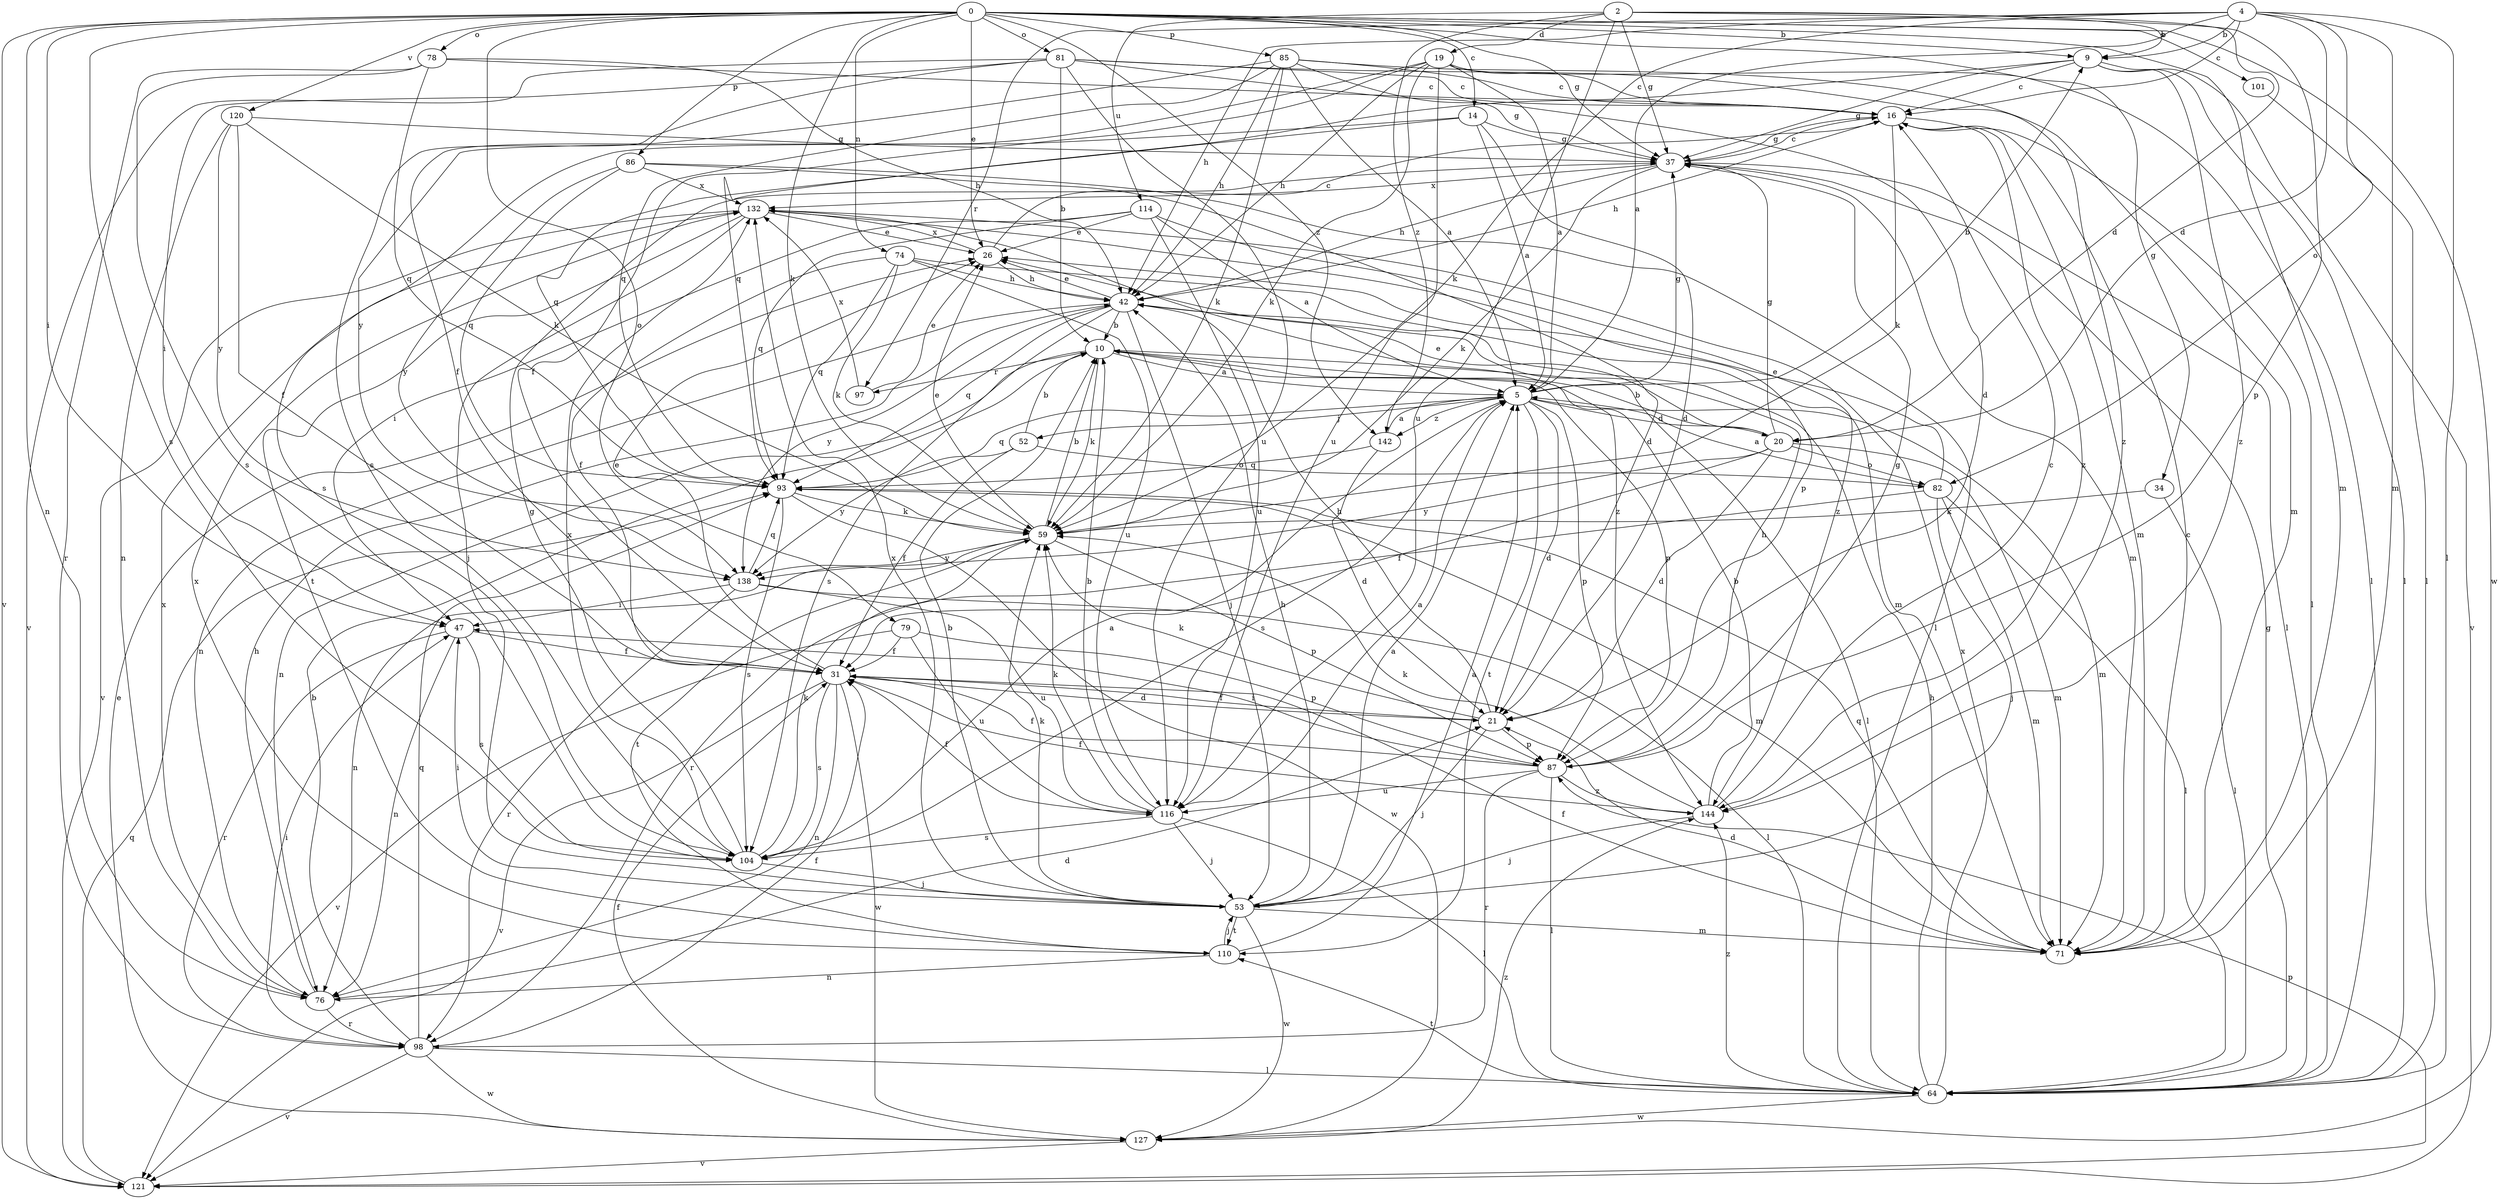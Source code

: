 strict digraph  {
0;
2;
4;
5;
9;
10;
14;
16;
19;
20;
21;
26;
31;
34;
37;
42;
47;
52;
53;
59;
64;
71;
74;
76;
78;
79;
81;
82;
85;
86;
87;
93;
97;
98;
101;
104;
110;
114;
116;
120;
121;
127;
132;
138;
142;
144;
0 -> 9  [label=b];
0 -> 14  [label=c];
0 -> 26  [label=e];
0 -> 34  [label=g];
0 -> 37  [label=g];
0 -> 47  [label=i];
0 -> 59  [label=k];
0 -> 71  [label=m];
0 -> 74  [label=n];
0 -> 76  [label=n];
0 -> 78  [label=o];
0 -> 79  [label=o];
0 -> 81  [label=o];
0 -> 85  [label=p];
0 -> 86  [label=p];
0 -> 101  [label=s];
0 -> 104  [label=s];
0 -> 120  [label=v];
0 -> 121  [label=v];
0 -> 127  [label=w];
0 -> 142  [label=z];
2 -> 9  [label=b];
2 -> 19  [label=d];
2 -> 20  [label=d];
2 -> 37  [label=g];
2 -> 87  [label=p];
2 -> 114  [label=u];
2 -> 116  [label=u];
2 -> 142  [label=z];
4 -> 5  [label=a];
4 -> 9  [label=b];
4 -> 16  [label=c];
4 -> 20  [label=d];
4 -> 42  [label=h];
4 -> 59  [label=k];
4 -> 64  [label=l];
4 -> 71  [label=m];
4 -> 82  [label=o];
4 -> 97  [label=r];
5 -> 9  [label=b];
5 -> 20  [label=d];
5 -> 21  [label=d];
5 -> 37  [label=g];
5 -> 52  [label=j];
5 -> 71  [label=m];
5 -> 87  [label=p];
5 -> 93  [label=q];
5 -> 104  [label=s];
5 -> 110  [label=t];
5 -> 142  [label=z];
9 -> 16  [label=c];
9 -> 37  [label=g];
9 -> 64  [label=l];
9 -> 93  [label=q];
9 -> 121  [label=v];
9 -> 144  [label=z];
10 -> 5  [label=a];
10 -> 59  [label=k];
10 -> 64  [label=l];
10 -> 76  [label=n];
10 -> 87  [label=p];
10 -> 97  [label=r];
14 -> 5  [label=a];
14 -> 21  [label=d];
14 -> 37  [label=g];
14 -> 93  [label=q];
14 -> 104  [label=s];
16 -> 37  [label=g];
16 -> 42  [label=h];
16 -> 59  [label=k];
16 -> 64  [label=l];
16 -> 71  [label=m];
16 -> 144  [label=z];
19 -> 5  [label=a];
19 -> 16  [label=c];
19 -> 31  [label=f];
19 -> 42  [label=h];
19 -> 59  [label=k];
19 -> 64  [label=l];
19 -> 116  [label=u];
19 -> 138  [label=y];
20 -> 10  [label=b];
20 -> 21  [label=d];
20 -> 26  [label=e];
20 -> 31  [label=f];
20 -> 37  [label=g];
20 -> 71  [label=m];
20 -> 82  [label=o];
20 -> 138  [label=y];
21 -> 31  [label=f];
21 -> 42  [label=h];
21 -> 53  [label=j];
21 -> 59  [label=k];
21 -> 87  [label=p];
26 -> 16  [label=c];
26 -> 42  [label=h];
26 -> 132  [label=x];
31 -> 21  [label=d];
31 -> 26  [label=e];
31 -> 76  [label=n];
31 -> 104  [label=s];
31 -> 121  [label=v];
31 -> 127  [label=w];
34 -> 59  [label=k];
34 -> 64  [label=l];
37 -> 16  [label=c];
37 -> 42  [label=h];
37 -> 59  [label=k];
37 -> 64  [label=l];
37 -> 71  [label=m];
37 -> 132  [label=x];
42 -> 10  [label=b];
42 -> 26  [label=e];
42 -> 53  [label=j];
42 -> 76  [label=n];
42 -> 93  [label=q];
42 -> 104  [label=s];
42 -> 138  [label=y];
47 -> 31  [label=f];
47 -> 76  [label=n];
47 -> 98  [label=r];
47 -> 104  [label=s];
52 -> 10  [label=b];
52 -> 31  [label=f];
52 -> 82  [label=o];
52 -> 138  [label=y];
53 -> 5  [label=a];
53 -> 10  [label=b];
53 -> 42  [label=h];
53 -> 47  [label=i];
53 -> 59  [label=k];
53 -> 71  [label=m];
53 -> 110  [label=t];
53 -> 127  [label=w];
53 -> 132  [label=x];
59 -> 10  [label=b];
59 -> 26  [label=e];
59 -> 76  [label=n];
59 -> 87  [label=p];
59 -> 110  [label=t];
59 -> 138  [label=y];
64 -> 37  [label=g];
64 -> 42  [label=h];
64 -> 110  [label=t];
64 -> 127  [label=w];
64 -> 132  [label=x];
64 -> 144  [label=z];
71 -> 16  [label=c];
71 -> 21  [label=d];
71 -> 31  [label=f];
71 -> 93  [label=q];
74 -> 31  [label=f];
74 -> 42  [label=h];
74 -> 59  [label=k];
74 -> 71  [label=m];
74 -> 93  [label=q];
74 -> 116  [label=u];
76 -> 21  [label=d];
76 -> 42  [label=h];
76 -> 98  [label=r];
76 -> 132  [label=x];
78 -> 16  [label=c];
78 -> 42  [label=h];
78 -> 93  [label=q];
78 -> 98  [label=r];
78 -> 104  [label=s];
79 -> 31  [label=f];
79 -> 87  [label=p];
79 -> 116  [label=u];
79 -> 121  [label=v];
81 -> 10  [label=b];
81 -> 16  [label=c];
81 -> 37  [label=g];
81 -> 47  [label=i];
81 -> 104  [label=s];
81 -> 116  [label=u];
81 -> 121  [label=v];
81 -> 144  [label=z];
82 -> 5  [label=a];
82 -> 26  [label=e];
82 -> 53  [label=j];
82 -> 64  [label=l];
82 -> 71  [label=m];
82 -> 98  [label=r];
85 -> 5  [label=a];
85 -> 16  [label=c];
85 -> 21  [label=d];
85 -> 31  [label=f];
85 -> 42  [label=h];
85 -> 59  [label=k];
85 -> 71  [label=m];
85 -> 93  [label=q];
86 -> 21  [label=d];
86 -> 64  [label=l];
86 -> 93  [label=q];
86 -> 132  [label=x];
86 -> 138  [label=y];
87 -> 31  [label=f];
87 -> 37  [label=g];
87 -> 42  [label=h];
87 -> 47  [label=i];
87 -> 64  [label=l];
87 -> 98  [label=r];
87 -> 116  [label=u];
87 -> 144  [label=z];
93 -> 59  [label=k];
93 -> 71  [label=m];
93 -> 104  [label=s];
93 -> 127  [label=w];
97 -> 26  [label=e];
97 -> 132  [label=x];
98 -> 10  [label=b];
98 -> 31  [label=f];
98 -> 47  [label=i];
98 -> 64  [label=l];
98 -> 93  [label=q];
98 -> 121  [label=v];
98 -> 127  [label=w];
101 -> 64  [label=l];
104 -> 5  [label=a];
104 -> 37  [label=g];
104 -> 53  [label=j];
104 -> 59  [label=k];
104 -> 132  [label=x];
110 -> 5  [label=a];
110 -> 53  [label=j];
110 -> 76  [label=n];
110 -> 132  [label=x];
114 -> 5  [label=a];
114 -> 26  [label=e];
114 -> 47  [label=i];
114 -> 93  [label=q];
114 -> 116  [label=u];
114 -> 144  [label=z];
116 -> 5  [label=a];
116 -> 10  [label=b];
116 -> 31  [label=f];
116 -> 53  [label=j];
116 -> 59  [label=k];
116 -> 64  [label=l];
116 -> 104  [label=s];
120 -> 31  [label=f];
120 -> 37  [label=g];
120 -> 59  [label=k];
120 -> 76  [label=n];
120 -> 138  [label=y];
121 -> 87  [label=p];
121 -> 93  [label=q];
127 -> 26  [label=e];
127 -> 31  [label=f];
127 -> 121  [label=v];
127 -> 144  [label=z];
132 -> 26  [label=e];
132 -> 53  [label=j];
132 -> 87  [label=p];
132 -> 110  [label=t];
132 -> 121  [label=v];
132 -> 144  [label=z];
138 -> 47  [label=i];
138 -> 64  [label=l];
138 -> 93  [label=q];
138 -> 98  [label=r];
138 -> 116  [label=u];
142 -> 5  [label=a];
142 -> 21  [label=d];
142 -> 93  [label=q];
144 -> 10  [label=b];
144 -> 16  [label=c];
144 -> 31  [label=f];
144 -> 53  [label=j];
144 -> 59  [label=k];
}
